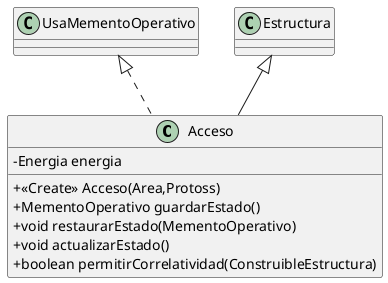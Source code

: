 @startuml
skinparam classAttributeIconSize 0
class Acceso {
- Energia energia
+ <<Create>> Acceso(Area,Protoss)
+ MementoOperativo guardarEstado()
+ void restaurarEstado(MementoOperativo)
+ void actualizarEstado()
+ boolean permitirCorrelatividad(ConstruibleEstructura)
}


UsaMementoOperativo <|.. Acceso
Estructura <|-- Acceso
@enduml